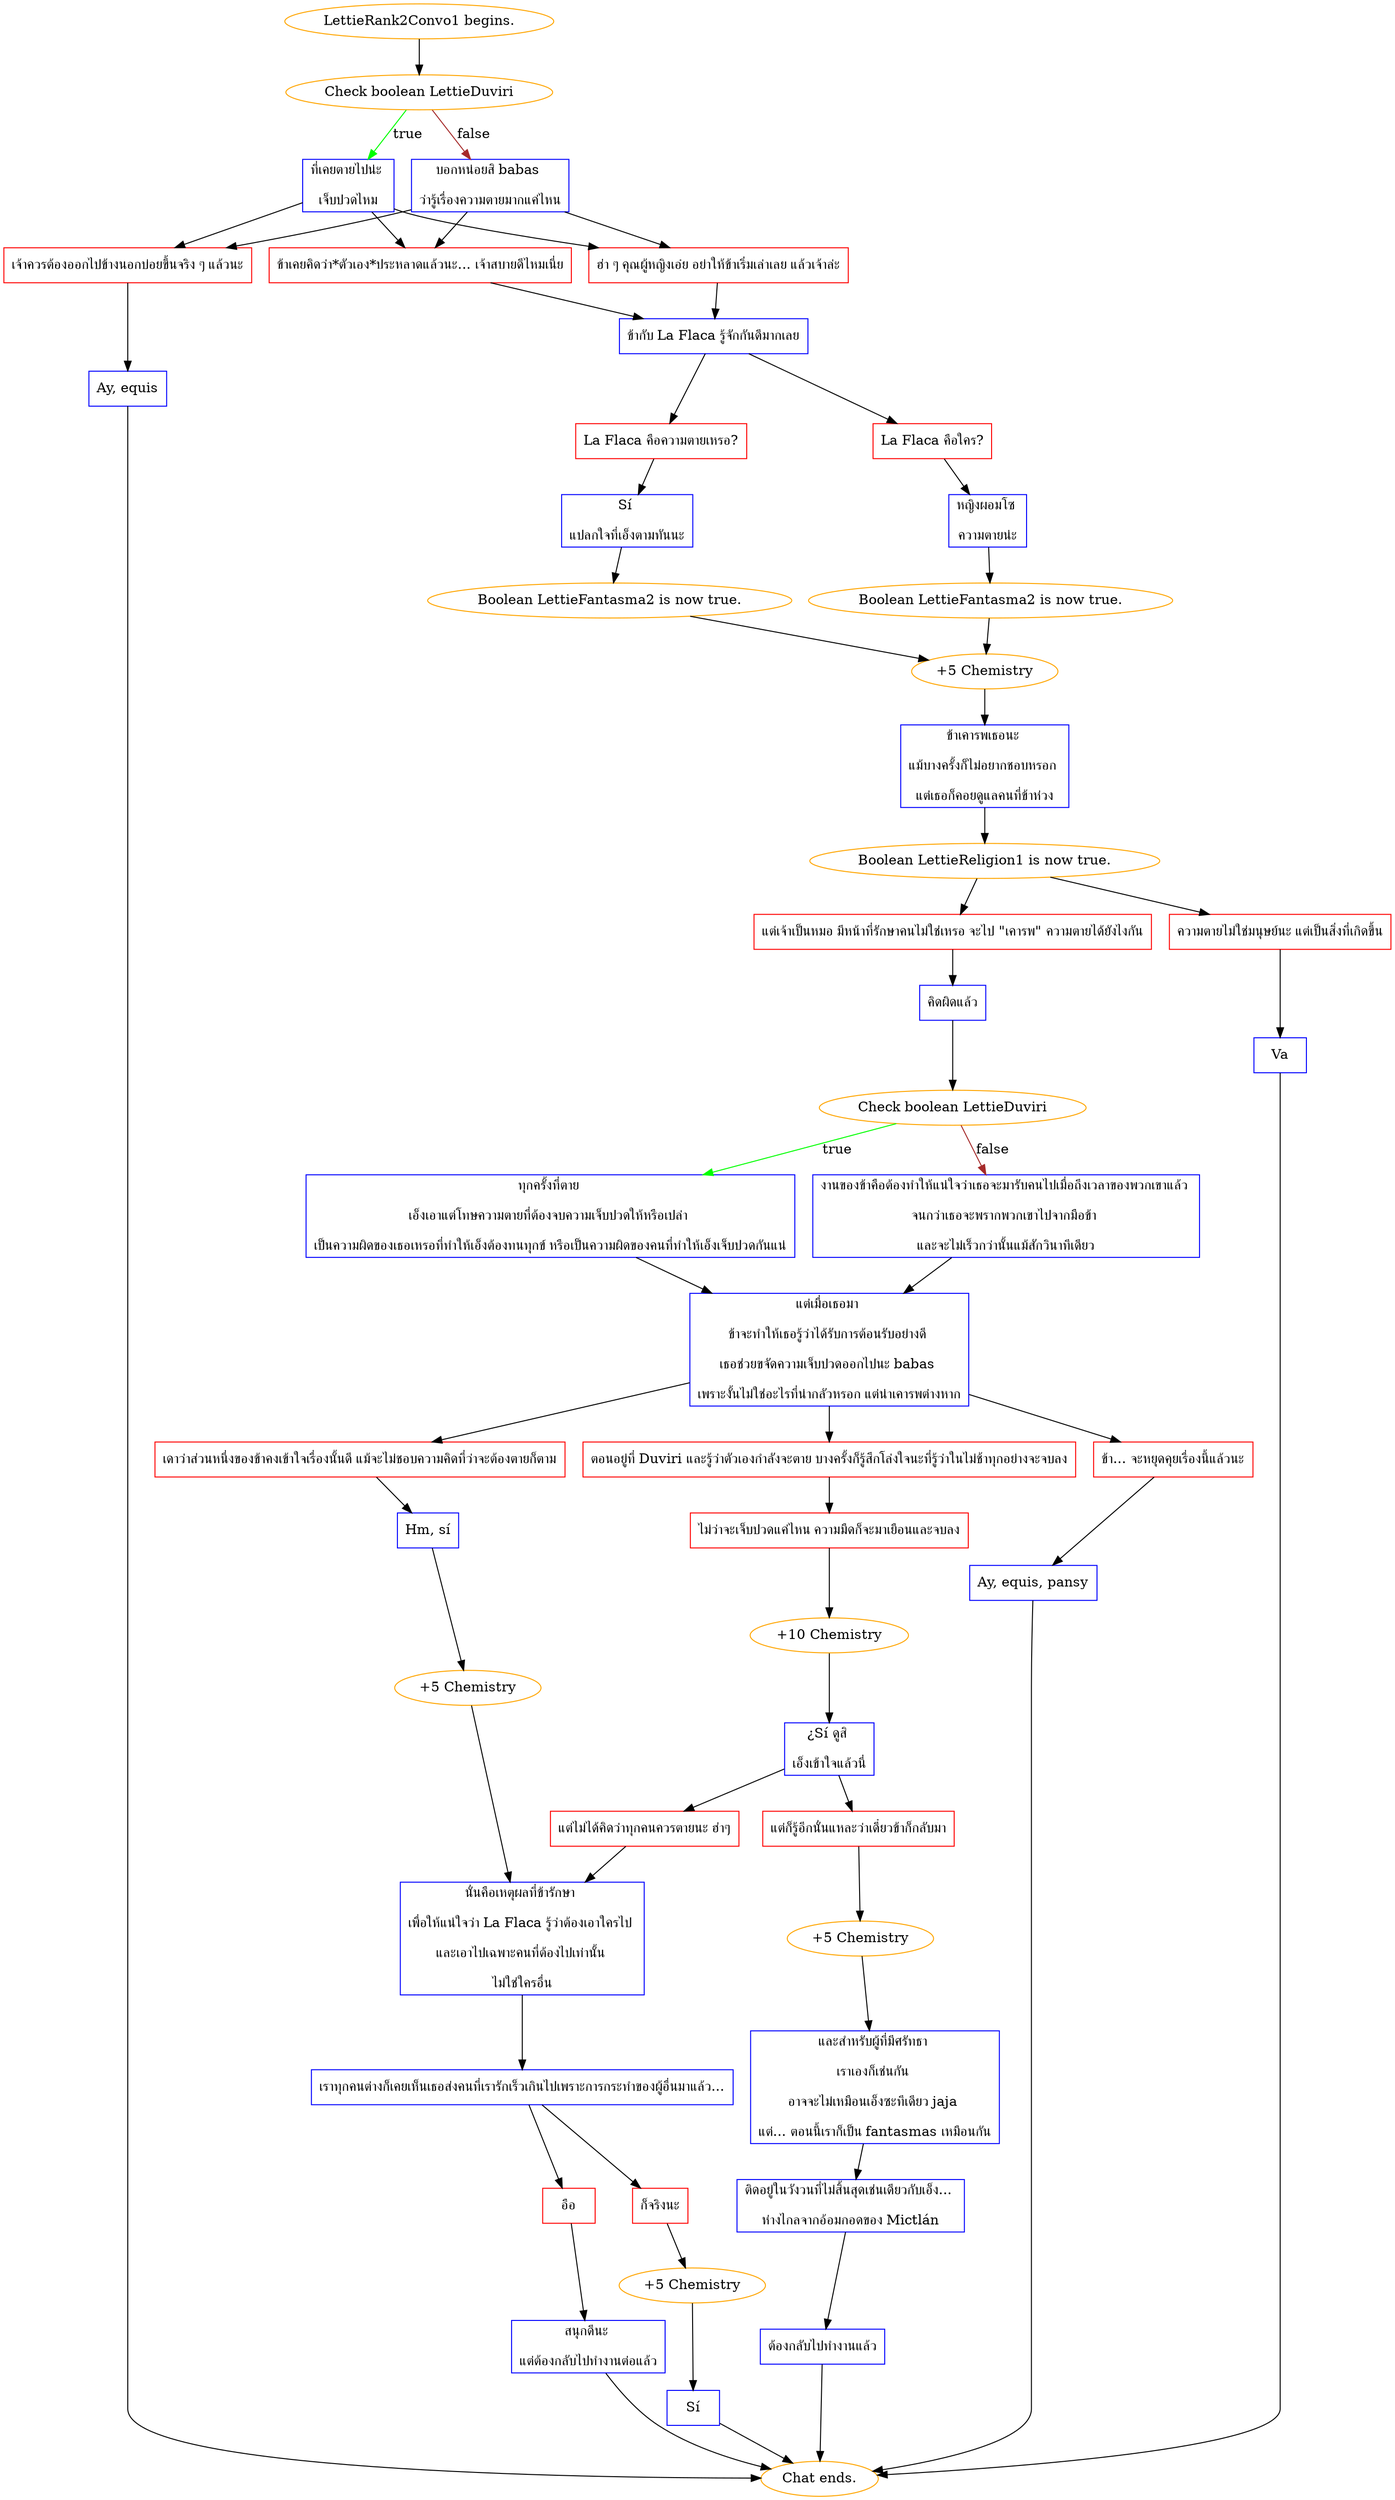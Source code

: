 digraph {
	"LettieRank2Convo1 begins." [color=orange];
		"LettieRank2Convo1 begins." -> j2549990084;
	j2549990084 [label="Check boolean LettieDuviri",color=orange];
		j2549990084 -> j953150287 [label=true,color=green];
		j2549990084 -> j537947713 [label=false,color=brown];
	j953150287 [label="ที่เคยตายไปน่ะ 
เจ็บปวดไหม",shape=box,color=blue];
		j953150287 -> j4051152509;
		j953150287 -> j3739971046;
		j953150287 -> j2696176888;
	j537947713 [label="บอกหน่อยสิ babas 
ว่ารู้เรื่องความตายมากแค่ไหน",shape=box,color=blue];
		j537947713 -> j4051152509;
		j537947713 -> j3739971046;
		j537947713 -> j2696176888;
	j4051152509 [label="ข้าเคยคิดว่า*ตัวเอง*ประหลาดแล้วนะ... เจ้าสบายดีไหมเนี่ย",shape=box,color=red];
		j4051152509 -> j3668453929;
	j3739971046 [label="ฮ่า ๆ คุณผู้หญิงเอ๋ย อย่าให้ข้าเริ่มเล่าเลย แล้วเจ้าล่ะ",shape=box,color=red];
		j3739971046 -> j3668453929;
	j2696176888 [label="เจ้าควรต้องออกไปข้างนอกบ่อยขึ้นจริง ๆ แล้วนะ",shape=box,color=red];
		j2696176888 -> j1759475013;
	j3668453929 [label="ข้ากับ La Flaca รู้จักกันดีมากเลย",shape=box,color=blue];
		j3668453929 -> j1319866991;
		j3668453929 -> j3016983342;
	j1759475013 [label="Ay, equis",shape=box,color=blue];
		j1759475013 -> "Chat ends.";
	j1319866991 [label="La Flaca คือความตายเหรอ?",shape=box,color=red];
		j1319866991 -> j3745375439;
	j3016983342 [label="La Flaca คือใคร?",shape=box,color=red];
		j3016983342 -> j233579982;
	"Chat ends." [color=orange];
	j3745375439 [label="Sí 
แปลกใจที่เอ็งตามทันนะ",shape=box,color=blue];
		j3745375439 -> j3638897066;
	j233579982 [label="หญิงผอมโซ 
ความตายน่ะ",shape=box,color=blue];
		j233579982 -> j3032473948;
	j3638897066 [label="Boolean LettieFantasma2 is now true.",color=orange];
		j3638897066 -> j1424914482;
	j3032473948 [label="Boolean LettieFantasma2 is now true.",color=orange];
		j3032473948 -> j1424914482;
	j1424914482 [label="+5 Chemistry",color=orange];
		j1424914482 -> j3497726534;
	j3497726534 [label="ข้าเคารพเธอนะ 
แม้บางครั้งก็ไม่อยากชอบหรอก 
แต่เธอก็คอยดูแลคนที่ข้าห่วง",shape=box,color=blue];
		j3497726534 -> j4268386380;
	j4268386380 [label="Boolean LettieReligion1 is now true.",color=orange];
		j4268386380 -> j1762771008;
		j4268386380 -> j432256281;
	j1762771008 [label="แต่เจ้าเป็นหมอ มีหน้าที่รักษาคนไม่ใช่เหรอ จะไป \"เคารพ\" ความตายได้ยังไงกัน",shape=box,color=red];
		j1762771008 -> j578993128;
	j432256281 [label="ความตายไม่ใช่มนุษย์นะ แต่เป็นสิ่งที่เกิดขึ้น",shape=box,color=red];
		j432256281 -> j2547240352;
	j578993128 [label="คิดผิดแล้ว",shape=box,color=blue];
		j578993128 -> j4087927951;
	j2547240352 [label="Va",shape=box,color=blue];
		j2547240352 -> "Chat ends.";
	j4087927951 [label="Check boolean LettieDuviri",color=orange];
		j4087927951 -> j1668316873 [label=true,color=green];
		j4087927951 -> j1578862598 [label=false,color=brown];
	j1668316873 [label="ทุกครั้งที่ตาย 
เอ็งเอาแต่โทษความตายที่ต้องจบความเจ็บปวดให้หรือเปล่า 
เป็นความผิดของเธอเหรอที่ทำให้เอ็งต้องทนทุกข์ หรือเป็นความผิดของคนที่ทำให้เอ็งเจ็บปวดกันแน่",shape=box,color=blue];
		j1668316873 -> j1760288754;
	j1578862598 [label="งานของข้าคือต้องทำให้แน่ใจว่าเธอจะมารับคนไปเมื่อถึงเวลาของพวกเขาแล้ว 
จนกว่าเธอจะพรากพวกเขาไปจากมือข้า 
และจะไม่เร็วกว่านั้นแม้สักวินาทีเดียว",shape=box,color=blue];
		j1578862598 -> j1760288754;
	j1760288754 [label="แต่เมื่อเธอมา 
ข้าจะทำให้เธอรู้ว่าได้รับการต้อนรับอย่างดี 
เธอช่วยขจัดความเจ็บปวดออกไปนะ babas 
เพราะงั้นไม่ใช่อะไรที่น่ากลัวหรอก แต่น่าเคารพต่างหาก",shape=box,color=blue];
		j1760288754 -> j3780264079;
		j1760288754 -> j1059757450;
		j1760288754 -> j3416863341;
	j3780264079 [label="ตอนอยู่ที่ Duviri และรู้ว่าตัวเองกำลังจะตาย บางครั้งก็รู้สึกโล่งใจนะที่รู้ว่าในไม่ช้าทุกอย่างจะจบลง",shape=box,color=red];
		j3780264079 -> j1970959481;
	j1059757450 [label="เดาว่าส่วนหนึ่งของข้าคงเข้าใจเรื่องนั้นดี แม้จะไม่ชอบความคิดที่ว่าจะต้องตายก็ตาม",shape=box,color=red];
		j1059757450 -> j3780155574;
	j3416863341 [label="ข้า... จะหยุดคุยเรื่องนี้แล้วนะ",shape=box,color=red];
		j3416863341 -> j2893778673;
	j1970959481 [label="ไม่ว่าจะเจ็บปวดแค่ไหน ความมืดก็จะมาเยือนและจบลง",shape=box,color=red];
		j1970959481 -> j3582546613;
	j3780155574 [label="Hm, sí",shape=box,color=blue];
		j3780155574 -> j239157273;
	j2893778673 [label="Ay, equis, pansy",shape=box,color=blue];
		j2893778673 -> "Chat ends.";
	j3582546613 [label="+10 Chemistry",color=orange];
		j3582546613 -> j939444891;
	j239157273 [label="+5 Chemistry",color=orange];
		j239157273 -> j3786694717;
	j939444891 [label="¿Sí ดูสิ 
เอ็งเข้าใจแล้วนี่",shape=box,color=blue];
		j939444891 -> j355122521;
		j939444891 -> j696484470;
	j3786694717 [label="นั่นคือเหตุผลที่ข้ารักษา 
เพื่อให้แน่ใจว่า La Flaca รู้ว่าต้องเอาใครไป 
และเอาไปเฉพาะคนที่ต้องไปเท่านั้น 
ไม่ใช่ใครอื่น",shape=box,color=blue];
		j3786694717 -> j2625732732;
	j355122521 [label="แต่ก็รู้อีกนั่นแหละว่าเดี๋ยวข้าก็กลับมา",shape=box,color=red];
		j355122521 -> j79916371;
	j696484470 [label="แต่ไม่ได้คิดว่าทุกคนควรตายนะ ฮ่าๆ",shape=box,color=red];
		j696484470 -> j3786694717;
	j2625732732 [label="เราทุกคนต่างก็เคยเห็นเธอส่งคนที่เรารักเร็วเกินไปเพราะการกระทำของผู้อื่นมาแล้ว...",shape=box,color=blue];
		j2625732732 -> j502838994;
		j2625732732 -> j1356593628;
	j79916371 [label="+5 Chemistry",color=orange];
		j79916371 -> j3770177378;
	j502838994 [label="อือ",shape=box,color=red];
		j502838994 -> j793109983;
	j1356593628 [label="ก็จริงนะ",shape=box,color=red];
		j1356593628 -> j3843951455;
	j3770177378 [label="และสำหรับผู้ที่มีศรัทธา 
เราเองก็เช่นกัน 
อาจจะไม่เหมือนเอ็งซะทีเดียว jaja 
แต่... ตอนนี้เราก็เป็น fantasmas เหมือนกัน",shape=box,color=blue];
		j3770177378 -> j2646359332;
	j793109983 [label="สนุกดีนะ 
แต่ต้องกลับไปทำงานต่อแล้ว",shape=box,color=blue];
		j793109983 -> "Chat ends.";
	j3843951455 [label="+5 Chemistry",color=orange];
		j3843951455 -> j792958072;
	j2646359332 [label="ติดอยู่ในวังวนที่ไม่สิ้นสุดเช่นเดียวกับเอ็ง... 
ห่างไกลจากอ้อมกอดของ Mictlán",shape=box,color=blue];
		j2646359332 -> j1336898462;
	j792958072 [label="Sí",shape=box,color=blue];
		j792958072 -> "Chat ends.";
	j1336898462 [label="ต้องกลับไปทำงานแล้ว",shape=box,color=blue];
		j1336898462 -> "Chat ends.";
}